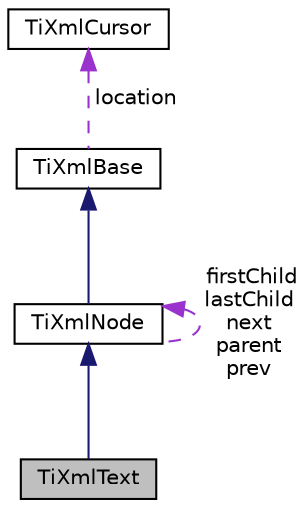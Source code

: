 digraph "TiXmlText"
{
 // LATEX_PDF_SIZE
  edge [fontname="Helvetica",fontsize="10",labelfontname="Helvetica",labelfontsize="10"];
  node [fontname="Helvetica",fontsize="10",shape=record];
  Node1 [label="TiXmlText",height=0.2,width=0.4,color="black", fillcolor="grey75", style="filled", fontcolor="black",tooltip=" "];
  Node2 -> Node1 [dir="back",color="midnightblue",fontsize="10",style="solid",fontname="Helvetica"];
  Node2 [label="TiXmlNode",height=0.2,width=0.4,color="black", fillcolor="white", style="filled",URL="$classTiXmlNode.html",tooltip=" "];
  Node3 -> Node2 [dir="back",color="midnightblue",fontsize="10",style="solid",fontname="Helvetica"];
  Node3 [label="TiXmlBase",height=0.2,width=0.4,color="black", fillcolor="white", style="filled",URL="$classTiXmlBase.html",tooltip=" "];
  Node4 -> Node3 [dir="back",color="darkorchid3",fontsize="10",style="dashed",label=" location" ,fontname="Helvetica"];
  Node4 [label="TiXmlCursor",height=0.2,width=0.4,color="black", fillcolor="white", style="filled",URL="$structTiXmlCursor.html",tooltip=" "];
  Node2 -> Node2 [dir="back",color="darkorchid3",fontsize="10",style="dashed",label=" firstChild\nlastChild\nnext\nparent\nprev" ,fontname="Helvetica"];
}

